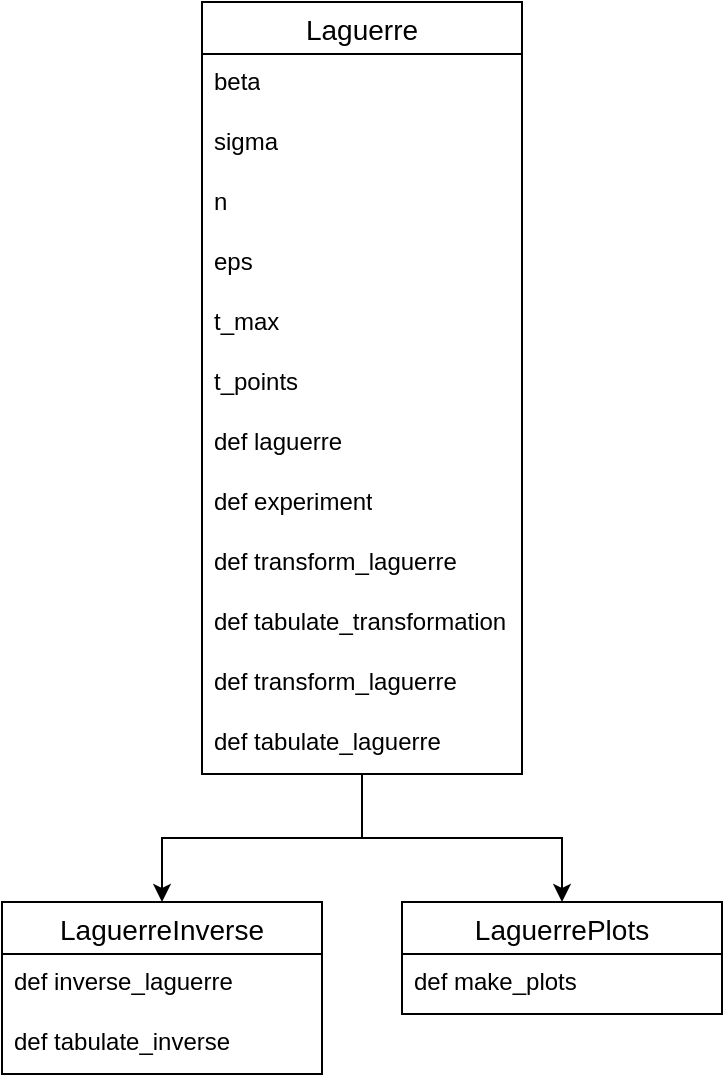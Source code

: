 <mxfile version="23.1.5" type="device">
  <diagram id="C5RBs43oDa-KdzZeNtuy" name="Page-1">
    <mxGraphModel dx="1313" dy="653" grid="1" gridSize="10" guides="1" tooltips="1" connect="1" arrows="1" fold="1" page="1" pageScale="1" pageWidth="827" pageHeight="1169" math="0" shadow="0">
      <root>
        <mxCell id="WIyWlLk6GJQsqaUBKTNV-0" />
        <mxCell id="WIyWlLk6GJQsqaUBKTNV-1" parent="WIyWlLk6GJQsqaUBKTNV-0" />
        <mxCell id="iCtIMKqwfZMBBaTdia_o-0" style="edgeStyle=orthogonalEdgeStyle;rounded=0;orthogonalLoop=1;jettySize=auto;html=1;entryX=0.5;entryY=0;entryDx=0;entryDy=0;" edge="1" parent="WIyWlLk6GJQsqaUBKTNV-1" source="Gcyg61VVDMdPmi10CaMO-18" target="Gcyg61VVDMdPmi10CaMO-33">
          <mxGeometry relative="1" as="geometry" />
        </mxCell>
        <mxCell id="iCtIMKqwfZMBBaTdia_o-1" style="edgeStyle=orthogonalEdgeStyle;rounded=0;orthogonalLoop=1;jettySize=auto;html=1;entryX=0.5;entryY=0;entryDx=0;entryDy=0;" edge="1" parent="WIyWlLk6GJQsqaUBKTNV-1" source="Gcyg61VVDMdPmi10CaMO-18" target="Gcyg61VVDMdPmi10CaMO-37">
          <mxGeometry relative="1" as="geometry" />
        </mxCell>
        <mxCell id="Gcyg61VVDMdPmi10CaMO-18" value="Laguerre" style="swimlane;fontStyle=0;childLayout=stackLayout;horizontal=1;startSize=26;horizontalStack=0;resizeParent=1;resizeParentMax=0;resizeLast=0;collapsible=1;marginBottom=0;align=center;fontSize=14;" parent="WIyWlLk6GJQsqaUBKTNV-1" vertex="1">
          <mxGeometry x="160" y="30" width="160" height="386" as="geometry" />
        </mxCell>
        <mxCell id="Gcyg61VVDMdPmi10CaMO-19" value="beta" style="text;strokeColor=none;fillColor=none;spacingLeft=4;spacingRight=4;overflow=hidden;rotatable=0;points=[[0,0.5],[1,0.5]];portConstraint=eastwest;fontSize=12;whiteSpace=wrap;html=1;" parent="Gcyg61VVDMdPmi10CaMO-18" vertex="1">
          <mxGeometry y="26" width="160" height="30" as="geometry" />
        </mxCell>
        <mxCell id="Gcyg61VVDMdPmi10CaMO-20" value="sigma" style="text;strokeColor=none;fillColor=none;spacingLeft=4;spacingRight=4;overflow=hidden;rotatable=0;points=[[0,0.5],[1,0.5]];portConstraint=eastwest;fontSize=12;whiteSpace=wrap;html=1;" parent="Gcyg61VVDMdPmi10CaMO-18" vertex="1">
          <mxGeometry y="56" width="160" height="30" as="geometry" />
        </mxCell>
        <mxCell id="Gcyg61VVDMdPmi10CaMO-22" value="n" style="text;strokeColor=none;fillColor=none;spacingLeft=4;spacingRight=4;overflow=hidden;rotatable=0;points=[[0,0.5],[1,0.5]];portConstraint=eastwest;fontSize=12;whiteSpace=wrap;html=1;" parent="Gcyg61VVDMdPmi10CaMO-18" vertex="1">
          <mxGeometry y="86" width="160" height="30" as="geometry" />
        </mxCell>
        <mxCell id="Gcyg61VVDMdPmi10CaMO-23" value="eps" style="text;strokeColor=none;fillColor=none;spacingLeft=4;spacingRight=4;overflow=hidden;rotatable=0;points=[[0,0.5],[1,0.5]];portConstraint=eastwest;fontSize=12;whiteSpace=wrap;html=1;" parent="Gcyg61VVDMdPmi10CaMO-18" vertex="1">
          <mxGeometry y="116" width="160" height="30" as="geometry" />
        </mxCell>
        <mxCell id="Gcyg61VVDMdPmi10CaMO-24" value="t_max" style="text;strokeColor=none;fillColor=none;spacingLeft=4;spacingRight=4;overflow=hidden;rotatable=0;points=[[0,0.5],[1,0.5]];portConstraint=eastwest;fontSize=12;whiteSpace=wrap;html=1;" parent="Gcyg61VVDMdPmi10CaMO-18" vertex="1">
          <mxGeometry y="146" width="160" height="30" as="geometry" />
        </mxCell>
        <mxCell id="Gcyg61VVDMdPmi10CaMO-25" value="t_points" style="text;strokeColor=none;fillColor=none;spacingLeft=4;spacingRight=4;overflow=hidden;rotatable=0;points=[[0,0.5],[1,0.5]];portConstraint=eastwest;fontSize=12;whiteSpace=wrap;html=1;" parent="Gcyg61VVDMdPmi10CaMO-18" vertex="1">
          <mxGeometry y="176" width="160" height="30" as="geometry" />
        </mxCell>
        <mxCell id="Gcyg61VVDMdPmi10CaMO-26" value="def laguerre" style="text;strokeColor=none;fillColor=none;spacingLeft=4;spacingRight=4;overflow=hidden;rotatable=0;points=[[0,0.5],[1,0.5]];portConstraint=eastwest;fontSize=12;whiteSpace=wrap;html=1;" parent="Gcyg61VVDMdPmi10CaMO-18" vertex="1">
          <mxGeometry y="206" width="160" height="30" as="geometry" />
        </mxCell>
        <mxCell id="Gcyg61VVDMdPmi10CaMO-27" value="def experiment" style="text;strokeColor=none;fillColor=none;spacingLeft=4;spacingRight=4;overflow=hidden;rotatable=0;points=[[0,0.5],[1,0.5]];portConstraint=eastwest;fontSize=12;whiteSpace=wrap;html=1;" parent="Gcyg61VVDMdPmi10CaMO-18" vertex="1">
          <mxGeometry y="236" width="160" height="30" as="geometry" />
        </mxCell>
        <mxCell id="Gcyg61VVDMdPmi10CaMO-28" value="def transform_laguerre" style="text;strokeColor=none;fillColor=none;spacingLeft=4;spacingRight=4;overflow=hidden;rotatable=0;points=[[0,0.5],[1,0.5]];portConstraint=eastwest;fontSize=12;whiteSpace=wrap;html=1;" parent="Gcyg61VVDMdPmi10CaMO-18" vertex="1">
          <mxGeometry y="266" width="160" height="30" as="geometry" />
        </mxCell>
        <mxCell id="Gcyg61VVDMdPmi10CaMO-29" value="def tabulate_transformation" style="text;strokeColor=none;fillColor=none;spacingLeft=4;spacingRight=4;overflow=hidden;rotatable=0;points=[[0,0.5],[1,0.5]];portConstraint=eastwest;fontSize=12;whiteSpace=wrap;html=1;" parent="Gcyg61VVDMdPmi10CaMO-18" vertex="1">
          <mxGeometry y="296" width="160" height="30" as="geometry" />
        </mxCell>
        <mxCell id="Gcyg61VVDMdPmi10CaMO-30" value="def transform_laguerre" style="text;strokeColor=none;fillColor=none;spacingLeft=4;spacingRight=4;overflow=hidden;rotatable=0;points=[[0,0.5],[1,0.5]];portConstraint=eastwest;fontSize=12;whiteSpace=wrap;html=1;" parent="Gcyg61VVDMdPmi10CaMO-18" vertex="1">
          <mxGeometry y="326" width="160" height="30" as="geometry" />
        </mxCell>
        <mxCell id="Gcyg61VVDMdPmi10CaMO-31" value="def tabulate_laguerre" style="text;strokeColor=none;fillColor=none;spacingLeft=4;spacingRight=4;overflow=hidden;rotatable=0;points=[[0,0.5],[1,0.5]];portConstraint=eastwest;fontSize=12;whiteSpace=wrap;html=1;" parent="Gcyg61VVDMdPmi10CaMO-18" vertex="1">
          <mxGeometry y="356" width="160" height="30" as="geometry" />
        </mxCell>
        <mxCell id="Gcyg61VVDMdPmi10CaMO-33" value="LaguerreInverse" style="swimlane;fontStyle=0;childLayout=stackLayout;horizontal=1;startSize=26;horizontalStack=0;resizeParent=1;resizeParentMax=0;resizeLast=0;collapsible=1;marginBottom=0;align=center;fontSize=14;" parent="WIyWlLk6GJQsqaUBKTNV-1" vertex="1">
          <mxGeometry x="60" y="480" width="160" height="86" as="geometry" />
        </mxCell>
        <mxCell id="Gcyg61VVDMdPmi10CaMO-34" value="def inverse_laguerre" style="text;strokeColor=none;fillColor=none;spacingLeft=4;spacingRight=4;overflow=hidden;rotatable=0;points=[[0,0.5],[1,0.5]];portConstraint=eastwest;fontSize=12;whiteSpace=wrap;html=1;" parent="Gcyg61VVDMdPmi10CaMO-33" vertex="1">
          <mxGeometry y="26" width="160" height="30" as="geometry" />
        </mxCell>
        <mxCell id="Gcyg61VVDMdPmi10CaMO-35" value="def tabulate_inverse" style="text;strokeColor=none;fillColor=none;spacingLeft=4;spacingRight=4;overflow=hidden;rotatable=0;points=[[0,0.5],[1,0.5]];portConstraint=eastwest;fontSize=12;whiteSpace=wrap;html=1;" parent="Gcyg61VVDMdPmi10CaMO-33" vertex="1">
          <mxGeometry y="56" width="160" height="30" as="geometry" />
        </mxCell>
        <mxCell id="Gcyg61VVDMdPmi10CaMO-37" value="LaguerrePlots" style="swimlane;fontStyle=0;childLayout=stackLayout;horizontal=1;startSize=26;horizontalStack=0;resizeParent=1;resizeParentMax=0;resizeLast=0;collapsible=1;marginBottom=0;align=center;fontSize=14;" parent="WIyWlLk6GJQsqaUBKTNV-1" vertex="1">
          <mxGeometry x="260" y="480" width="160" height="56" as="geometry" />
        </mxCell>
        <mxCell id="Gcyg61VVDMdPmi10CaMO-38" value="def make_plots" style="text;strokeColor=none;fillColor=none;spacingLeft=4;spacingRight=4;overflow=hidden;rotatable=0;points=[[0,0.5],[1,0.5]];portConstraint=eastwest;fontSize=12;whiteSpace=wrap;html=1;" parent="Gcyg61VVDMdPmi10CaMO-37" vertex="1">
          <mxGeometry y="26" width="160" height="30" as="geometry" />
        </mxCell>
      </root>
    </mxGraphModel>
  </diagram>
</mxfile>
